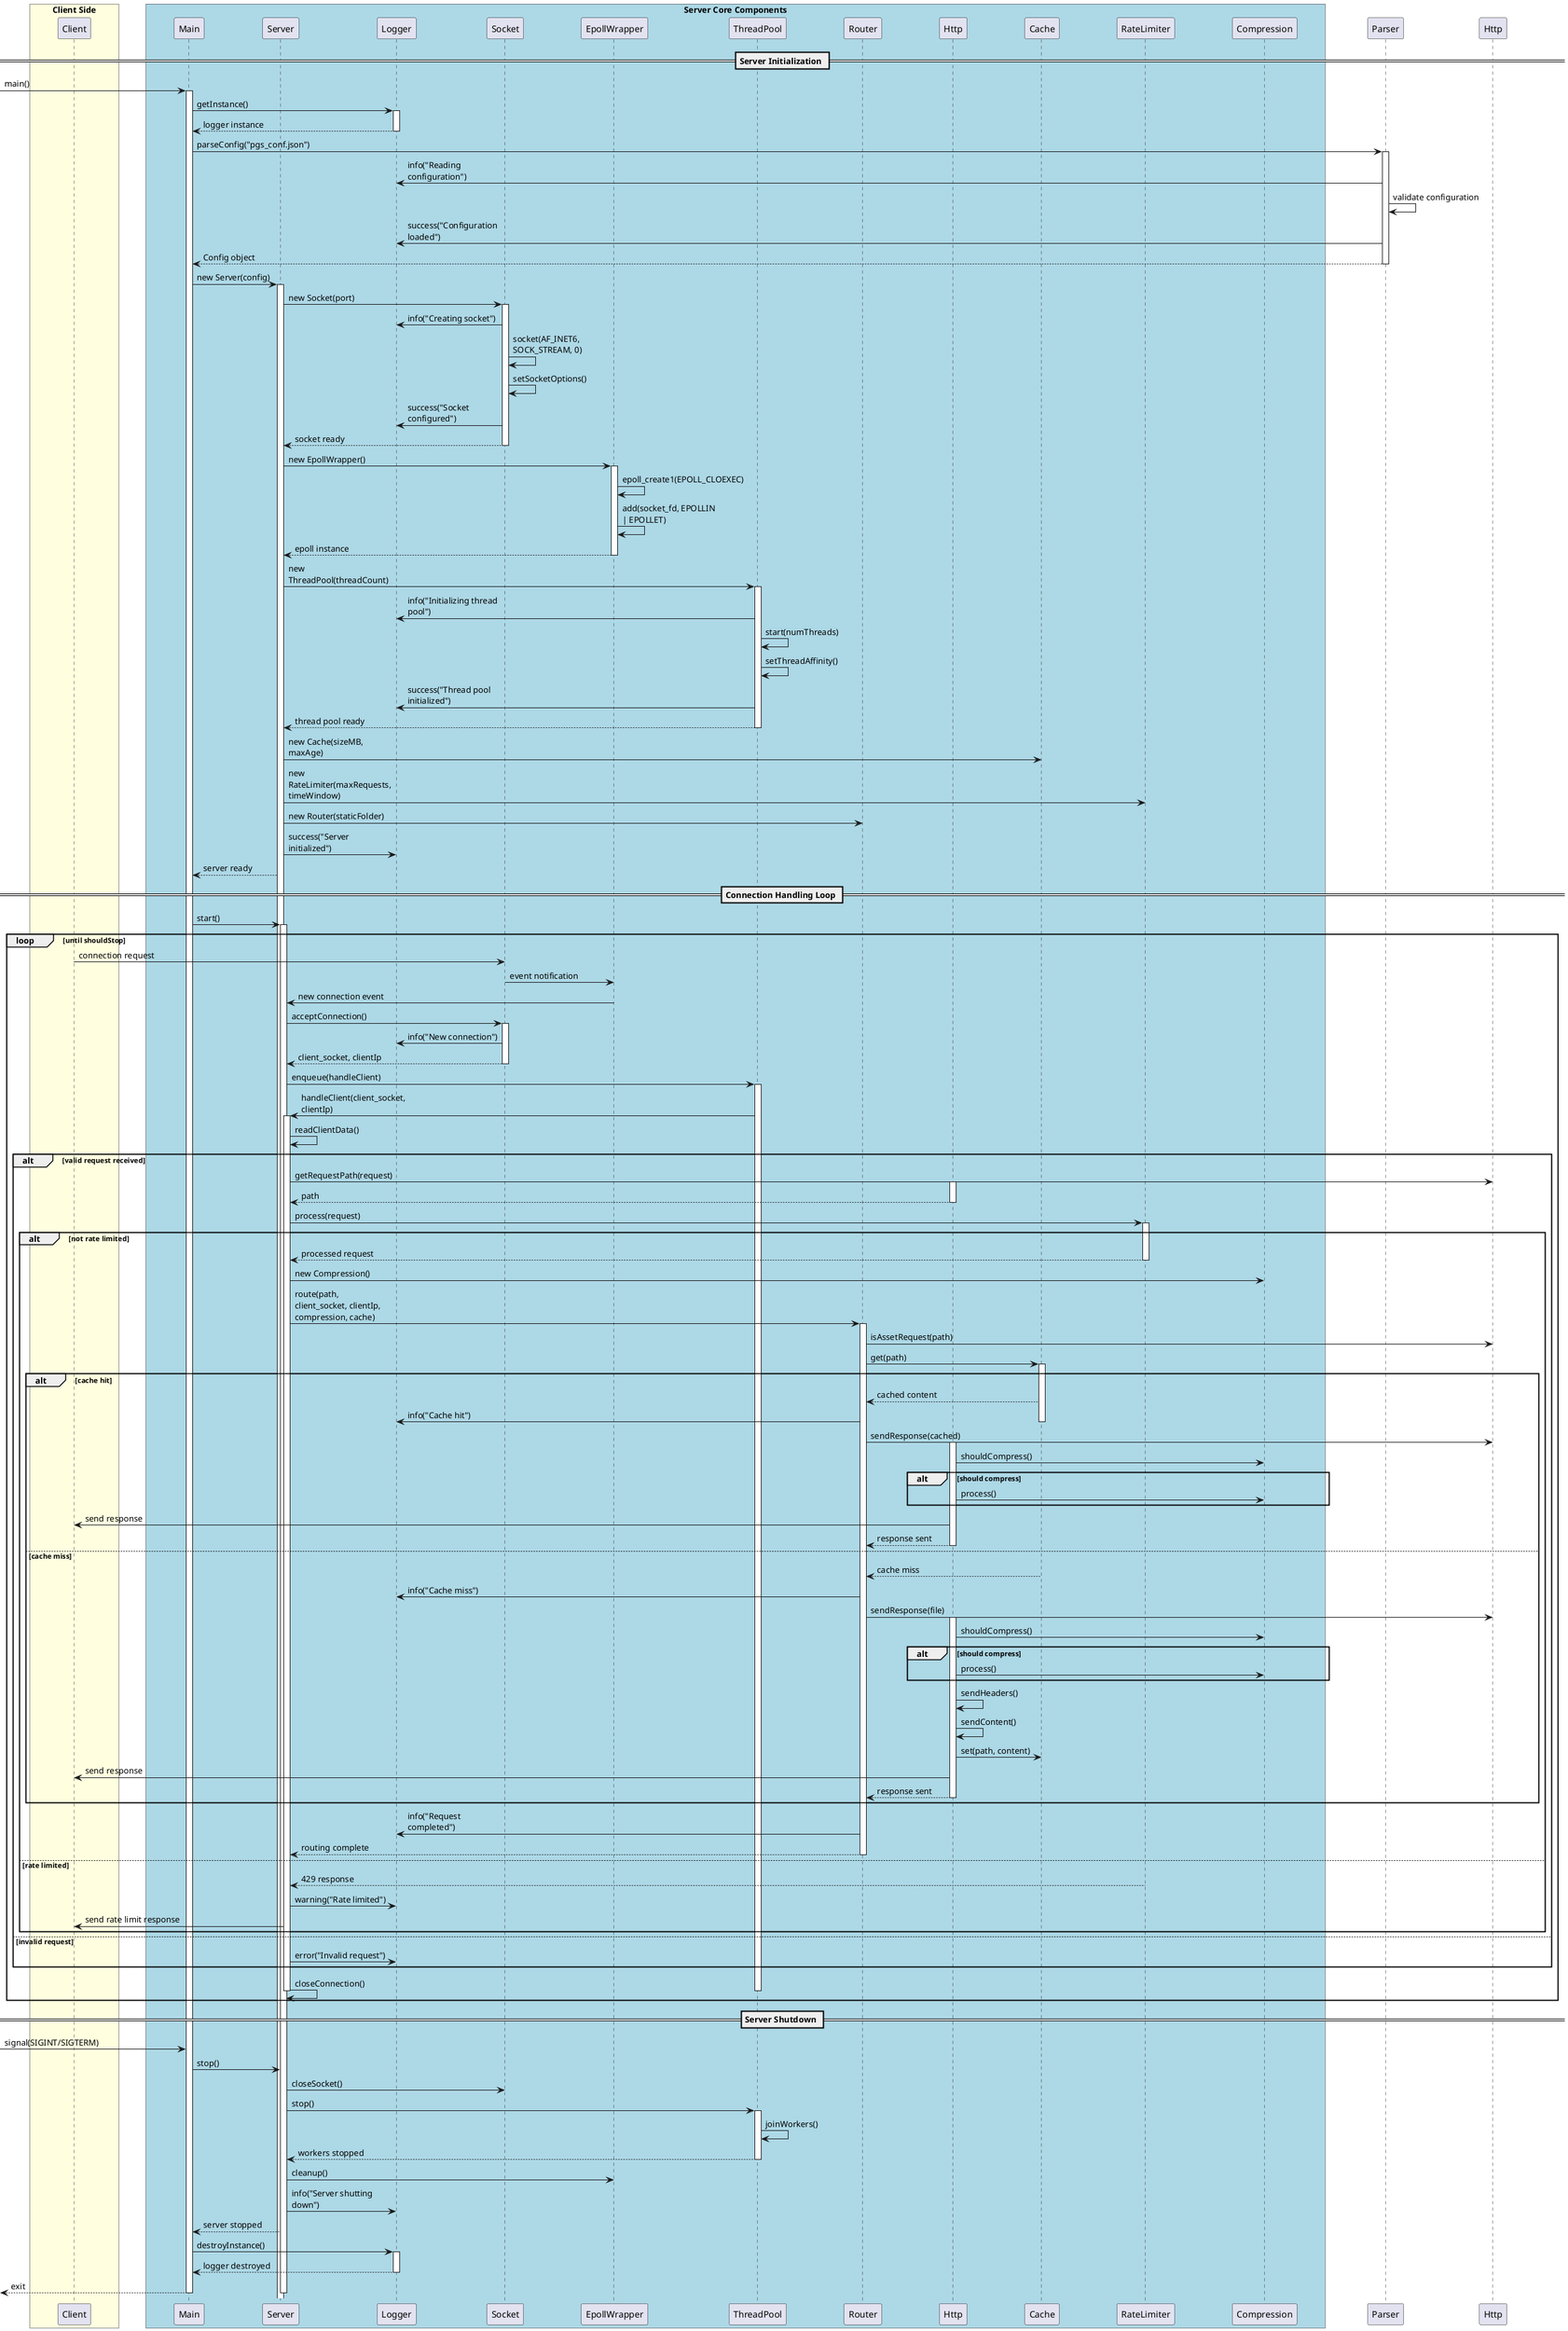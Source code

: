 @startuml server-sequence

skinparam responseMessageBelowArrow true
skinparam maxMessageSize 150
skinparam ParticipantPadding 40
skinparam BoxPadding 20

box "Client Side" #LightYellow
participant "Client" as client
end box

box "Server Core Components" #LightBlue
participant "Main" as main
participant "Server" as server
participant "Logger" as logger
participant "Socket" as socket
participant "EpollWrapper" as epoll
participant "ThreadPool" as pool
participant "Router" as router
participant "Http" as http
participant "Cache" as cache
participant "RateLimiter" as limiter
participant "Compression" as compression
end box

== Server Initialization ==
[-> main: main()
activate main

main -> logger: getInstance()
activate logger
logger --> main: logger instance
deactivate logger

main -> Parser: parseConfig("pgs_conf.json")
activate Parser
Parser -> logger: info("Reading configuration")
Parser -> Parser: validate configuration
Parser -> logger: success("Configuration loaded")
Parser --> main: Config object
deactivate Parser

main -> server: new Server(config)
activate server

server -> socket: new Socket(port)
activate socket
socket -> logger: info("Creating socket")
socket -> socket: socket(AF_INET6, SOCK_STREAM, 0)
socket -> socket: setSocketOptions()
socket -> logger: success("Socket configured")
socket --> server: socket ready
deactivate socket

server -> epoll: new EpollWrapper()
activate epoll
epoll -> epoll: epoll_create1(EPOLL_CLOEXEC)
epoll -> epoll: add(socket_fd, EPOLLIN | EPOLLET)
epoll --> server: epoll instance
deactivate epoll

server -> pool: new ThreadPool(threadCount)
activate pool
pool -> logger: info("Initializing thread pool")
pool -> pool: start(numThreads)
pool -> pool: setThreadAffinity()
pool -> logger: success("Thread pool initialized")
pool --> server: thread pool ready
deactivate pool

server -> cache: new Cache(sizeMB, maxAge)
server -> limiter: new RateLimiter(maxRequests, timeWindow)
server -> router: new Router(staticFolder)
server -> logger: success("Server initialized")
server --> main: server ready

== Connection Handling Loop ==
main -> server: start()
activate server

loop until shouldStop
    client -> socket: connection request
    socket -> epoll: event notification
    epoll -> server: new connection event
    
    server -> socket: acceptConnection()
    activate socket
    socket -> logger: info("New connection")
    socket --> server: client_socket, clientIp
    deactivate socket
    
    server -> pool: enqueue(handleClient)
    activate pool
    
    pool -> server: handleClient(client_socket, clientIp)
    activate server
    
    server -> server: readClientData()
    alt valid request received
        server -> Http: getRequestPath(request)
        activate http
        http --> server: path
        deactivate http
        
        server -> limiter: process(request)
        activate limiter
        
        alt not rate limited
            limiter --> server: processed request
            deactivate limiter
            
            server -> compression: new Compression()
            server -> router: route(path, client_socket, clientIp, compression, cache)
            activate router
            
            router -> Http: isAssetRequest(path)
            router -> cache: get(path)
            activate cache
            
            alt cache hit
                cache --> router: cached content
                router -> logger: info("Cache hit")
                deactivate cache
                
                router -> Http: sendResponse(cached)
                activate http
                http -> compression: shouldCompress()
                alt should compress
                    http -> compression: process()
                end
                http -> client: send response
                http --> router: response sent
                deactivate http
                
            else cache miss
                cache --> router: cache miss
                router -> logger: info("Cache miss")
                
                router -> Http: sendResponse(file)
                activate http
                http -> compression: shouldCompress()
                alt should compress
                    http -> compression: process()
                end
                http -> http: sendHeaders()
                http -> http: sendContent()
                http -> cache: set(path, content)
                http -> client: send response
                http --> router: response sent
                deactivate http
            end
            
            router -> logger: info("Request completed")
            router --> server: routing complete
            deactivate router
            
        else rate limited
            limiter --> server: 429 response
            server -> logger: warning("Rate limited")
            server -> client: send rate limit response
        end
        
    else invalid request
        server -> logger: error("Invalid request")
    end
    
    server -> server: closeConnection()
    deactivate server
    deactivate pool
end

== Server Shutdown ==
[-> main: signal(SIGINT/SIGTERM)
main -> server: stop()

server -> socket: closeSocket()
server -> pool: stop()
activate pool
pool -> pool: joinWorkers()
pool --> server: workers stopped
deactivate pool

server -> epoll: cleanup()
server -> logger: info("Server shutting down")
server --> main: server stopped

main -> logger: destroyInstance()
activate logger
logger --> main: logger destroyed
deactivate logger

[<-- main: exit
deactivate server
deactivate main

@enduml